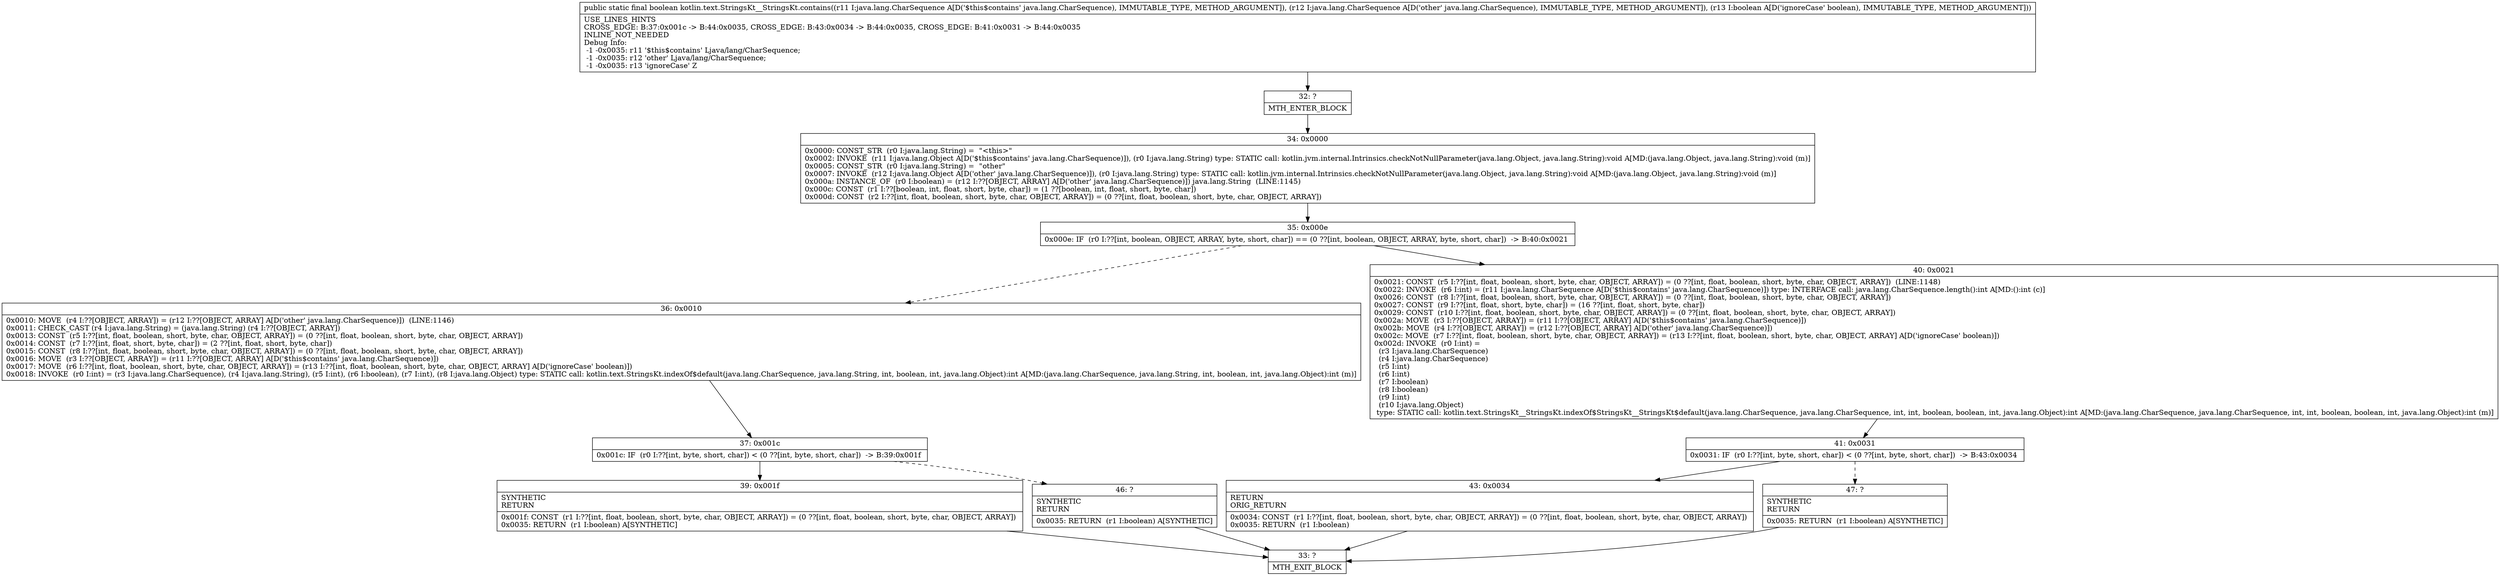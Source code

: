 digraph "CFG forkotlin.text.StringsKt__StringsKt.contains(Ljava\/lang\/CharSequence;Ljava\/lang\/CharSequence;Z)Z" {
Node_32 [shape=record,label="{32\:\ ?|MTH_ENTER_BLOCK\l}"];
Node_34 [shape=record,label="{34\:\ 0x0000|0x0000: CONST_STR  (r0 I:java.lang.String) =  \"\<this\>\" \l0x0002: INVOKE  (r11 I:java.lang.Object A[D('$this$contains' java.lang.CharSequence)]), (r0 I:java.lang.String) type: STATIC call: kotlin.jvm.internal.Intrinsics.checkNotNullParameter(java.lang.Object, java.lang.String):void A[MD:(java.lang.Object, java.lang.String):void (m)]\l0x0005: CONST_STR  (r0 I:java.lang.String) =  \"other\" \l0x0007: INVOKE  (r12 I:java.lang.Object A[D('other' java.lang.CharSequence)]), (r0 I:java.lang.String) type: STATIC call: kotlin.jvm.internal.Intrinsics.checkNotNullParameter(java.lang.Object, java.lang.String):void A[MD:(java.lang.Object, java.lang.String):void (m)]\l0x000a: INSTANCE_OF  (r0 I:boolean) = (r12 I:??[OBJECT, ARRAY] A[D('other' java.lang.CharSequence)]) java.lang.String  (LINE:1145)\l0x000c: CONST  (r1 I:??[boolean, int, float, short, byte, char]) = (1 ??[boolean, int, float, short, byte, char]) \l0x000d: CONST  (r2 I:??[int, float, boolean, short, byte, char, OBJECT, ARRAY]) = (0 ??[int, float, boolean, short, byte, char, OBJECT, ARRAY]) \l}"];
Node_35 [shape=record,label="{35\:\ 0x000e|0x000e: IF  (r0 I:??[int, boolean, OBJECT, ARRAY, byte, short, char]) == (0 ??[int, boolean, OBJECT, ARRAY, byte, short, char])  \-\> B:40:0x0021 \l}"];
Node_36 [shape=record,label="{36\:\ 0x0010|0x0010: MOVE  (r4 I:??[OBJECT, ARRAY]) = (r12 I:??[OBJECT, ARRAY] A[D('other' java.lang.CharSequence)])  (LINE:1146)\l0x0011: CHECK_CAST (r4 I:java.lang.String) = (java.lang.String) (r4 I:??[OBJECT, ARRAY]) \l0x0013: CONST  (r5 I:??[int, float, boolean, short, byte, char, OBJECT, ARRAY]) = (0 ??[int, float, boolean, short, byte, char, OBJECT, ARRAY]) \l0x0014: CONST  (r7 I:??[int, float, short, byte, char]) = (2 ??[int, float, short, byte, char]) \l0x0015: CONST  (r8 I:??[int, float, boolean, short, byte, char, OBJECT, ARRAY]) = (0 ??[int, float, boolean, short, byte, char, OBJECT, ARRAY]) \l0x0016: MOVE  (r3 I:??[OBJECT, ARRAY]) = (r11 I:??[OBJECT, ARRAY] A[D('$this$contains' java.lang.CharSequence)]) \l0x0017: MOVE  (r6 I:??[int, float, boolean, short, byte, char, OBJECT, ARRAY]) = (r13 I:??[int, float, boolean, short, byte, char, OBJECT, ARRAY] A[D('ignoreCase' boolean)]) \l0x0018: INVOKE  (r0 I:int) = (r3 I:java.lang.CharSequence), (r4 I:java.lang.String), (r5 I:int), (r6 I:boolean), (r7 I:int), (r8 I:java.lang.Object) type: STATIC call: kotlin.text.StringsKt.indexOf$default(java.lang.CharSequence, java.lang.String, int, boolean, int, java.lang.Object):int A[MD:(java.lang.CharSequence, java.lang.String, int, boolean, int, java.lang.Object):int (m)]\l}"];
Node_37 [shape=record,label="{37\:\ 0x001c|0x001c: IF  (r0 I:??[int, byte, short, char]) \< (0 ??[int, byte, short, char])  \-\> B:39:0x001f \l}"];
Node_39 [shape=record,label="{39\:\ 0x001f|SYNTHETIC\lRETURN\l|0x001f: CONST  (r1 I:??[int, float, boolean, short, byte, char, OBJECT, ARRAY]) = (0 ??[int, float, boolean, short, byte, char, OBJECT, ARRAY]) \l0x0035: RETURN  (r1 I:boolean) A[SYNTHETIC]\l}"];
Node_33 [shape=record,label="{33\:\ ?|MTH_EXIT_BLOCK\l}"];
Node_46 [shape=record,label="{46\:\ ?|SYNTHETIC\lRETURN\l|0x0035: RETURN  (r1 I:boolean) A[SYNTHETIC]\l}"];
Node_40 [shape=record,label="{40\:\ 0x0021|0x0021: CONST  (r5 I:??[int, float, boolean, short, byte, char, OBJECT, ARRAY]) = (0 ??[int, float, boolean, short, byte, char, OBJECT, ARRAY])  (LINE:1148)\l0x0022: INVOKE  (r6 I:int) = (r11 I:java.lang.CharSequence A[D('$this$contains' java.lang.CharSequence)]) type: INTERFACE call: java.lang.CharSequence.length():int A[MD:():int (c)]\l0x0026: CONST  (r8 I:??[int, float, boolean, short, byte, char, OBJECT, ARRAY]) = (0 ??[int, float, boolean, short, byte, char, OBJECT, ARRAY]) \l0x0027: CONST  (r9 I:??[int, float, short, byte, char]) = (16 ??[int, float, short, byte, char]) \l0x0029: CONST  (r10 I:??[int, float, boolean, short, byte, char, OBJECT, ARRAY]) = (0 ??[int, float, boolean, short, byte, char, OBJECT, ARRAY]) \l0x002a: MOVE  (r3 I:??[OBJECT, ARRAY]) = (r11 I:??[OBJECT, ARRAY] A[D('$this$contains' java.lang.CharSequence)]) \l0x002b: MOVE  (r4 I:??[OBJECT, ARRAY]) = (r12 I:??[OBJECT, ARRAY] A[D('other' java.lang.CharSequence)]) \l0x002c: MOVE  (r7 I:??[int, float, boolean, short, byte, char, OBJECT, ARRAY]) = (r13 I:??[int, float, boolean, short, byte, char, OBJECT, ARRAY] A[D('ignoreCase' boolean)]) \l0x002d: INVOKE  (r0 I:int) = \l  (r3 I:java.lang.CharSequence)\l  (r4 I:java.lang.CharSequence)\l  (r5 I:int)\l  (r6 I:int)\l  (r7 I:boolean)\l  (r8 I:boolean)\l  (r9 I:int)\l  (r10 I:java.lang.Object)\l type: STATIC call: kotlin.text.StringsKt__StringsKt.indexOf$StringsKt__StringsKt$default(java.lang.CharSequence, java.lang.CharSequence, int, int, boolean, boolean, int, java.lang.Object):int A[MD:(java.lang.CharSequence, java.lang.CharSequence, int, int, boolean, boolean, int, java.lang.Object):int (m)]\l}"];
Node_41 [shape=record,label="{41\:\ 0x0031|0x0031: IF  (r0 I:??[int, byte, short, char]) \< (0 ??[int, byte, short, char])  \-\> B:43:0x0034 \l}"];
Node_43 [shape=record,label="{43\:\ 0x0034|RETURN\lORIG_RETURN\l|0x0034: CONST  (r1 I:??[int, float, boolean, short, byte, char, OBJECT, ARRAY]) = (0 ??[int, float, boolean, short, byte, char, OBJECT, ARRAY]) \l0x0035: RETURN  (r1 I:boolean) \l}"];
Node_47 [shape=record,label="{47\:\ ?|SYNTHETIC\lRETURN\l|0x0035: RETURN  (r1 I:boolean) A[SYNTHETIC]\l}"];
MethodNode[shape=record,label="{public static final boolean kotlin.text.StringsKt__StringsKt.contains((r11 I:java.lang.CharSequence A[D('$this$contains' java.lang.CharSequence), IMMUTABLE_TYPE, METHOD_ARGUMENT]), (r12 I:java.lang.CharSequence A[D('other' java.lang.CharSequence), IMMUTABLE_TYPE, METHOD_ARGUMENT]), (r13 I:boolean A[D('ignoreCase' boolean), IMMUTABLE_TYPE, METHOD_ARGUMENT]))  | USE_LINES_HINTS\lCROSS_EDGE: B:37:0x001c \-\> B:44:0x0035, CROSS_EDGE: B:43:0x0034 \-\> B:44:0x0035, CROSS_EDGE: B:41:0x0031 \-\> B:44:0x0035\lINLINE_NOT_NEEDED\lDebug Info:\l  \-1 \-0x0035: r11 '$this$contains' Ljava\/lang\/CharSequence;\l  \-1 \-0x0035: r12 'other' Ljava\/lang\/CharSequence;\l  \-1 \-0x0035: r13 'ignoreCase' Z\l}"];
MethodNode -> Node_32;Node_32 -> Node_34;
Node_34 -> Node_35;
Node_35 -> Node_36[style=dashed];
Node_35 -> Node_40;
Node_36 -> Node_37;
Node_37 -> Node_39;
Node_37 -> Node_46[style=dashed];
Node_39 -> Node_33;
Node_46 -> Node_33;
Node_40 -> Node_41;
Node_41 -> Node_43;
Node_41 -> Node_47[style=dashed];
Node_43 -> Node_33;
Node_47 -> Node_33;
}

